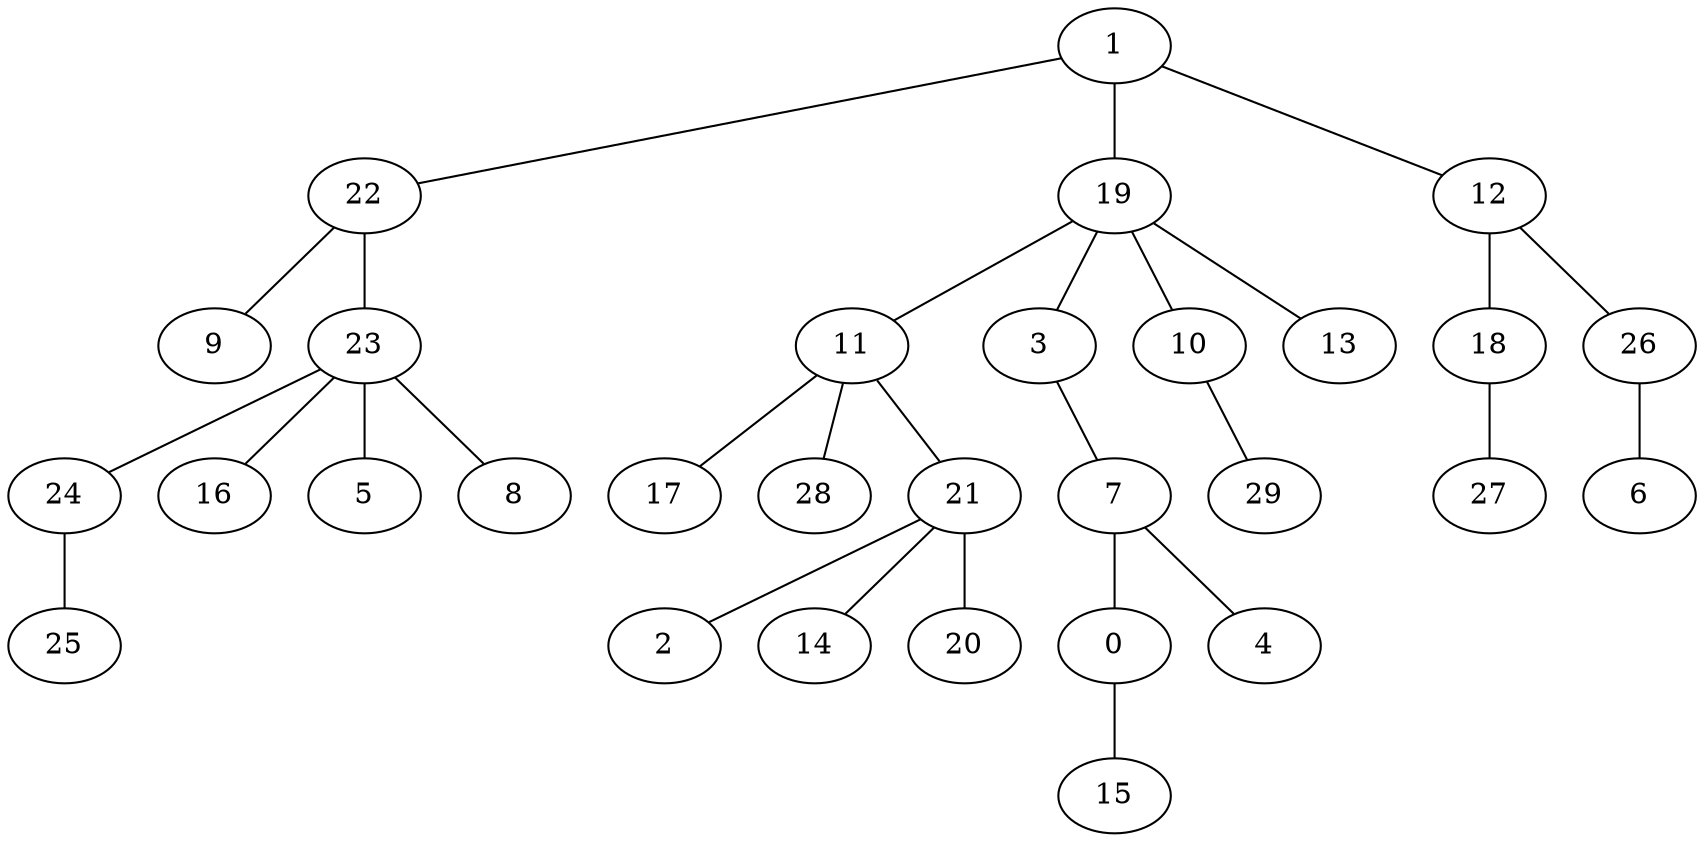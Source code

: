 graph {

1--22   
1--19   
1--12   
19--11   
22--9   
19--3   
22--23   
12--18   
11--17   
19--10   
11--28   
12--26   
11--21   
19--13   
23--24   
23--16   
23--5   
3--7   
23--8   
21--2   
21--14   
7--0   
24--25   
26--6   
18--27   
21--20   
10--29   
7--4   
0--15   
}
